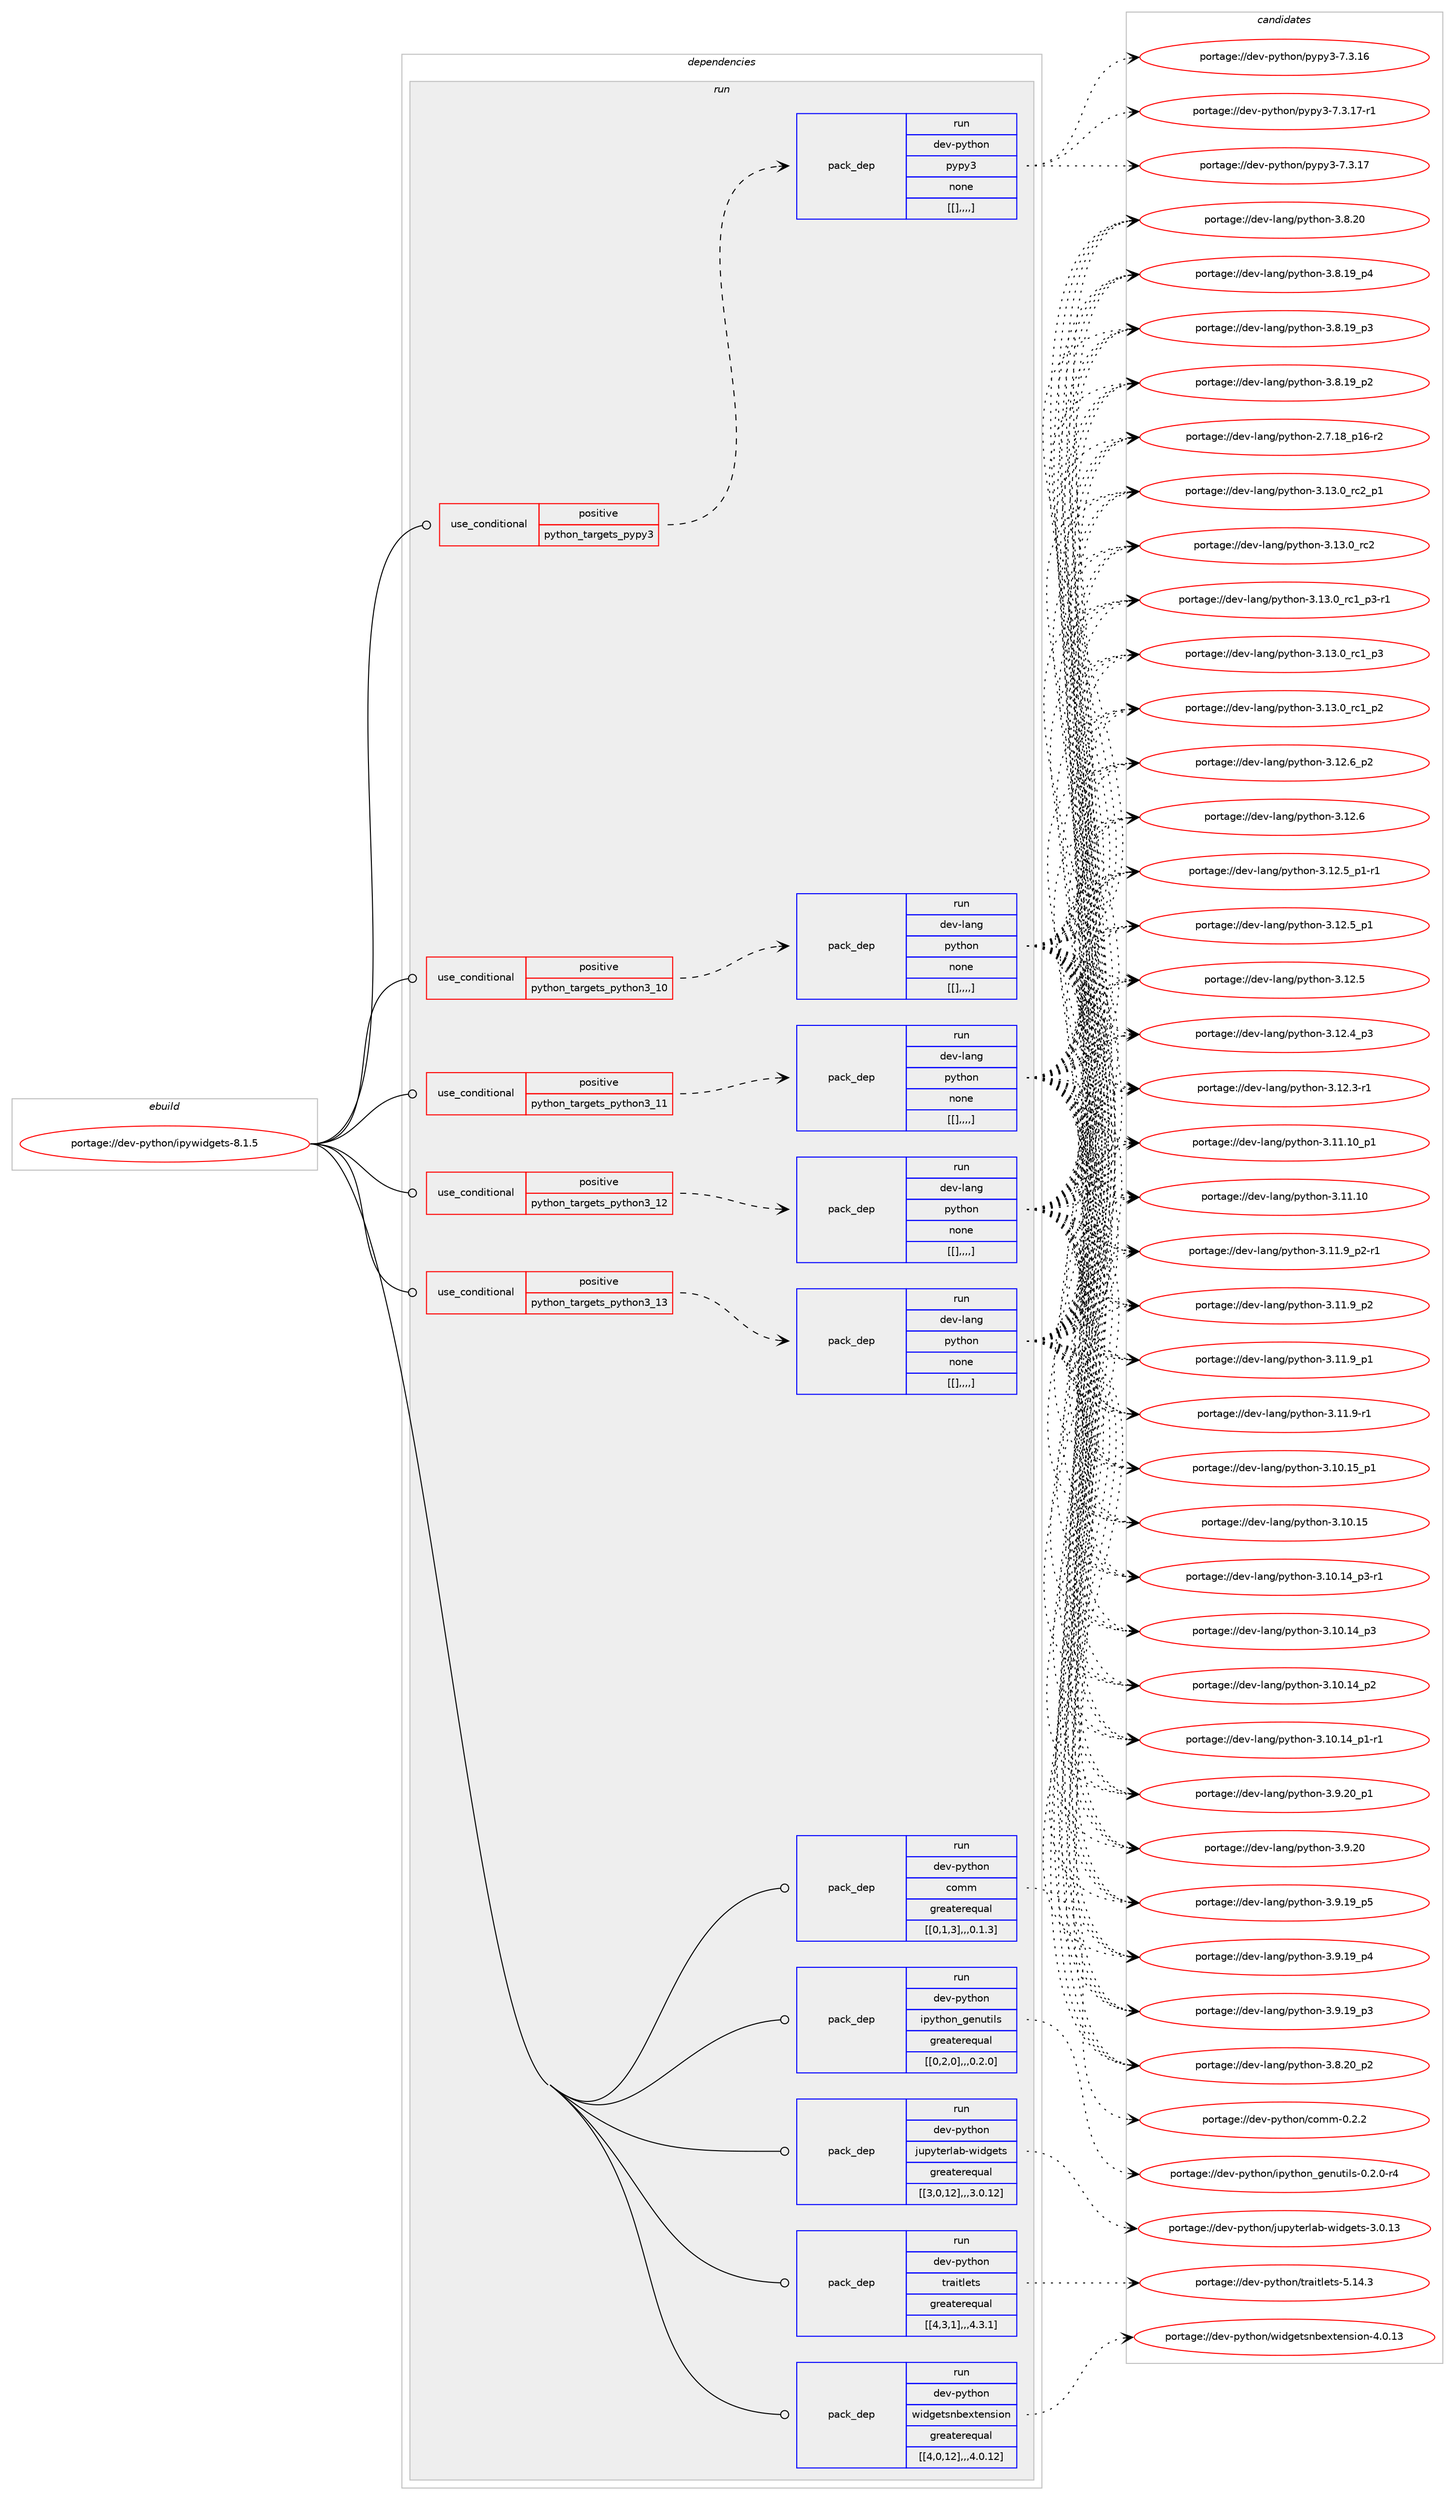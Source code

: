digraph prolog {

# *************
# Graph options
# *************

newrank=true;
concentrate=true;
compound=true;
graph [rankdir=LR,fontname=Helvetica,fontsize=10,ranksep=1.5];#, ranksep=2.5, nodesep=0.2];
edge  [arrowhead=vee];
node  [fontname=Helvetica,fontsize=10];

# **********
# The ebuild
# **********

subgraph cluster_leftcol {
color=gray;
label=<<i>ebuild</i>>;
id [label="portage://dev-python/ipywidgets-8.1.5", color=red, width=4, href="../dev-python/ipywidgets-8.1.5.svg"];
}

# ****************
# The dependencies
# ****************

subgraph cluster_midcol {
color=gray;
label=<<i>dependencies</i>>;
subgraph cluster_compile {
fillcolor="#eeeeee";
style=filled;
label=<<i>compile</i>>;
}
subgraph cluster_compileandrun {
fillcolor="#eeeeee";
style=filled;
label=<<i>compile and run</i>>;
}
subgraph cluster_run {
fillcolor="#eeeeee";
style=filled;
label=<<i>run</i>>;
subgraph cond34853 {
dependency150317 [label=<<TABLE BORDER="0" CELLBORDER="1" CELLSPACING="0" CELLPADDING="4"><TR><TD ROWSPAN="3" CELLPADDING="10">use_conditional</TD></TR><TR><TD>positive</TD></TR><TR><TD>python_targets_pypy3</TD></TR></TABLE>>, shape=none, color=red];
subgraph pack114250 {
dependency150318 [label=<<TABLE BORDER="0" CELLBORDER="1" CELLSPACING="0" CELLPADDING="4" WIDTH="220"><TR><TD ROWSPAN="6" CELLPADDING="30">pack_dep</TD></TR><TR><TD WIDTH="110">run</TD></TR><TR><TD>dev-python</TD></TR><TR><TD>pypy3</TD></TR><TR><TD>none</TD></TR><TR><TD>[[],,,,]</TD></TR></TABLE>>, shape=none, color=blue];
}
dependency150317:e -> dependency150318:w [weight=20,style="dashed",arrowhead="vee"];
}
id:e -> dependency150317:w [weight=20,style="solid",arrowhead="odot"];
subgraph cond34854 {
dependency150319 [label=<<TABLE BORDER="0" CELLBORDER="1" CELLSPACING="0" CELLPADDING="4"><TR><TD ROWSPAN="3" CELLPADDING="10">use_conditional</TD></TR><TR><TD>positive</TD></TR><TR><TD>python_targets_python3_10</TD></TR></TABLE>>, shape=none, color=red];
subgraph pack114251 {
dependency150320 [label=<<TABLE BORDER="0" CELLBORDER="1" CELLSPACING="0" CELLPADDING="4" WIDTH="220"><TR><TD ROWSPAN="6" CELLPADDING="30">pack_dep</TD></TR><TR><TD WIDTH="110">run</TD></TR><TR><TD>dev-lang</TD></TR><TR><TD>python</TD></TR><TR><TD>none</TD></TR><TR><TD>[[],,,,]</TD></TR></TABLE>>, shape=none, color=blue];
}
dependency150319:e -> dependency150320:w [weight=20,style="dashed",arrowhead="vee"];
}
id:e -> dependency150319:w [weight=20,style="solid",arrowhead="odot"];
subgraph cond34855 {
dependency150321 [label=<<TABLE BORDER="0" CELLBORDER="1" CELLSPACING="0" CELLPADDING="4"><TR><TD ROWSPAN="3" CELLPADDING="10">use_conditional</TD></TR><TR><TD>positive</TD></TR><TR><TD>python_targets_python3_11</TD></TR></TABLE>>, shape=none, color=red];
subgraph pack114252 {
dependency150322 [label=<<TABLE BORDER="0" CELLBORDER="1" CELLSPACING="0" CELLPADDING="4" WIDTH="220"><TR><TD ROWSPAN="6" CELLPADDING="30">pack_dep</TD></TR><TR><TD WIDTH="110">run</TD></TR><TR><TD>dev-lang</TD></TR><TR><TD>python</TD></TR><TR><TD>none</TD></TR><TR><TD>[[],,,,]</TD></TR></TABLE>>, shape=none, color=blue];
}
dependency150321:e -> dependency150322:w [weight=20,style="dashed",arrowhead="vee"];
}
id:e -> dependency150321:w [weight=20,style="solid",arrowhead="odot"];
subgraph cond34856 {
dependency150323 [label=<<TABLE BORDER="0" CELLBORDER="1" CELLSPACING="0" CELLPADDING="4"><TR><TD ROWSPAN="3" CELLPADDING="10">use_conditional</TD></TR><TR><TD>positive</TD></TR><TR><TD>python_targets_python3_12</TD></TR></TABLE>>, shape=none, color=red];
subgraph pack114253 {
dependency150324 [label=<<TABLE BORDER="0" CELLBORDER="1" CELLSPACING="0" CELLPADDING="4" WIDTH="220"><TR><TD ROWSPAN="6" CELLPADDING="30">pack_dep</TD></TR><TR><TD WIDTH="110">run</TD></TR><TR><TD>dev-lang</TD></TR><TR><TD>python</TD></TR><TR><TD>none</TD></TR><TR><TD>[[],,,,]</TD></TR></TABLE>>, shape=none, color=blue];
}
dependency150323:e -> dependency150324:w [weight=20,style="dashed",arrowhead="vee"];
}
id:e -> dependency150323:w [weight=20,style="solid",arrowhead="odot"];
subgraph cond34857 {
dependency150325 [label=<<TABLE BORDER="0" CELLBORDER="1" CELLSPACING="0" CELLPADDING="4"><TR><TD ROWSPAN="3" CELLPADDING="10">use_conditional</TD></TR><TR><TD>positive</TD></TR><TR><TD>python_targets_python3_13</TD></TR></TABLE>>, shape=none, color=red];
subgraph pack114254 {
dependency150326 [label=<<TABLE BORDER="0" CELLBORDER="1" CELLSPACING="0" CELLPADDING="4" WIDTH="220"><TR><TD ROWSPAN="6" CELLPADDING="30">pack_dep</TD></TR><TR><TD WIDTH="110">run</TD></TR><TR><TD>dev-lang</TD></TR><TR><TD>python</TD></TR><TR><TD>none</TD></TR><TR><TD>[[],,,,]</TD></TR></TABLE>>, shape=none, color=blue];
}
dependency150325:e -> dependency150326:w [weight=20,style="dashed",arrowhead="vee"];
}
id:e -> dependency150325:w [weight=20,style="solid",arrowhead="odot"];
subgraph pack114255 {
dependency150327 [label=<<TABLE BORDER="0" CELLBORDER="1" CELLSPACING="0" CELLPADDING="4" WIDTH="220"><TR><TD ROWSPAN="6" CELLPADDING="30">pack_dep</TD></TR><TR><TD WIDTH="110">run</TD></TR><TR><TD>dev-python</TD></TR><TR><TD>comm</TD></TR><TR><TD>greaterequal</TD></TR><TR><TD>[[0,1,3],,,0.1.3]</TD></TR></TABLE>>, shape=none, color=blue];
}
id:e -> dependency150327:w [weight=20,style="solid",arrowhead="odot"];
subgraph pack114256 {
dependency150328 [label=<<TABLE BORDER="0" CELLBORDER="1" CELLSPACING="0" CELLPADDING="4" WIDTH="220"><TR><TD ROWSPAN="6" CELLPADDING="30">pack_dep</TD></TR><TR><TD WIDTH="110">run</TD></TR><TR><TD>dev-python</TD></TR><TR><TD>ipython_genutils</TD></TR><TR><TD>greaterequal</TD></TR><TR><TD>[[0,2,0],,,0.2.0]</TD></TR></TABLE>>, shape=none, color=blue];
}
id:e -> dependency150328:w [weight=20,style="solid",arrowhead="odot"];
subgraph pack114257 {
dependency150329 [label=<<TABLE BORDER="0" CELLBORDER="1" CELLSPACING="0" CELLPADDING="4" WIDTH="220"><TR><TD ROWSPAN="6" CELLPADDING="30">pack_dep</TD></TR><TR><TD WIDTH="110">run</TD></TR><TR><TD>dev-python</TD></TR><TR><TD>jupyterlab-widgets</TD></TR><TR><TD>greaterequal</TD></TR><TR><TD>[[3,0,12],,,3.0.12]</TD></TR></TABLE>>, shape=none, color=blue];
}
id:e -> dependency150329:w [weight=20,style="solid",arrowhead="odot"];
subgraph pack114258 {
dependency150330 [label=<<TABLE BORDER="0" CELLBORDER="1" CELLSPACING="0" CELLPADDING="4" WIDTH="220"><TR><TD ROWSPAN="6" CELLPADDING="30">pack_dep</TD></TR><TR><TD WIDTH="110">run</TD></TR><TR><TD>dev-python</TD></TR><TR><TD>traitlets</TD></TR><TR><TD>greaterequal</TD></TR><TR><TD>[[4,3,1],,,4.3.1]</TD></TR></TABLE>>, shape=none, color=blue];
}
id:e -> dependency150330:w [weight=20,style="solid",arrowhead="odot"];
subgraph pack114259 {
dependency150331 [label=<<TABLE BORDER="0" CELLBORDER="1" CELLSPACING="0" CELLPADDING="4" WIDTH="220"><TR><TD ROWSPAN="6" CELLPADDING="30">pack_dep</TD></TR><TR><TD WIDTH="110">run</TD></TR><TR><TD>dev-python</TD></TR><TR><TD>widgetsnbextension</TD></TR><TR><TD>greaterequal</TD></TR><TR><TD>[[4,0,12],,,4.0.12]</TD></TR></TABLE>>, shape=none, color=blue];
}
id:e -> dependency150331:w [weight=20,style="solid",arrowhead="odot"];
}
}

# **************
# The candidates
# **************

subgraph cluster_choices {
rank=same;
color=gray;
label=<<i>candidates</i>>;

subgraph choice114250 {
color=black;
nodesep=1;
choice100101118451121211161041111104711212111212151455546514649554511449 [label="portage://dev-python/pypy3-7.3.17-r1", color=red, width=4,href="../dev-python/pypy3-7.3.17-r1.svg"];
choice10010111845112121116104111110471121211121215145554651464955 [label="portage://dev-python/pypy3-7.3.17", color=red, width=4,href="../dev-python/pypy3-7.3.17.svg"];
choice10010111845112121116104111110471121211121215145554651464954 [label="portage://dev-python/pypy3-7.3.16", color=red, width=4,href="../dev-python/pypy3-7.3.16.svg"];
dependency150318:e -> choice100101118451121211161041111104711212111212151455546514649554511449:w [style=dotted,weight="100"];
dependency150318:e -> choice10010111845112121116104111110471121211121215145554651464955:w [style=dotted,weight="100"];
dependency150318:e -> choice10010111845112121116104111110471121211121215145554651464954:w [style=dotted,weight="100"];
}
subgraph choice114251 {
color=black;
nodesep=1;
choice100101118451089711010347112121116104111110455146495146489511499509511249 [label="portage://dev-lang/python-3.13.0_rc2_p1", color=red, width=4,href="../dev-lang/python-3.13.0_rc2_p1.svg"];
choice10010111845108971101034711212111610411111045514649514648951149950 [label="portage://dev-lang/python-3.13.0_rc2", color=red, width=4,href="../dev-lang/python-3.13.0_rc2.svg"];
choice1001011184510897110103471121211161041111104551464951464895114994995112514511449 [label="portage://dev-lang/python-3.13.0_rc1_p3-r1", color=red, width=4,href="../dev-lang/python-3.13.0_rc1_p3-r1.svg"];
choice100101118451089711010347112121116104111110455146495146489511499499511251 [label="portage://dev-lang/python-3.13.0_rc1_p3", color=red, width=4,href="../dev-lang/python-3.13.0_rc1_p3.svg"];
choice100101118451089711010347112121116104111110455146495146489511499499511250 [label="portage://dev-lang/python-3.13.0_rc1_p2", color=red, width=4,href="../dev-lang/python-3.13.0_rc1_p2.svg"];
choice100101118451089711010347112121116104111110455146495046549511250 [label="portage://dev-lang/python-3.12.6_p2", color=red, width=4,href="../dev-lang/python-3.12.6_p2.svg"];
choice10010111845108971101034711212111610411111045514649504654 [label="portage://dev-lang/python-3.12.6", color=red, width=4,href="../dev-lang/python-3.12.6.svg"];
choice1001011184510897110103471121211161041111104551464950465395112494511449 [label="portage://dev-lang/python-3.12.5_p1-r1", color=red, width=4,href="../dev-lang/python-3.12.5_p1-r1.svg"];
choice100101118451089711010347112121116104111110455146495046539511249 [label="portage://dev-lang/python-3.12.5_p1", color=red, width=4,href="../dev-lang/python-3.12.5_p1.svg"];
choice10010111845108971101034711212111610411111045514649504653 [label="portage://dev-lang/python-3.12.5", color=red, width=4,href="../dev-lang/python-3.12.5.svg"];
choice100101118451089711010347112121116104111110455146495046529511251 [label="portage://dev-lang/python-3.12.4_p3", color=red, width=4,href="../dev-lang/python-3.12.4_p3.svg"];
choice100101118451089711010347112121116104111110455146495046514511449 [label="portage://dev-lang/python-3.12.3-r1", color=red, width=4,href="../dev-lang/python-3.12.3-r1.svg"];
choice10010111845108971101034711212111610411111045514649494649489511249 [label="portage://dev-lang/python-3.11.10_p1", color=red, width=4,href="../dev-lang/python-3.11.10_p1.svg"];
choice1001011184510897110103471121211161041111104551464949464948 [label="portage://dev-lang/python-3.11.10", color=red, width=4,href="../dev-lang/python-3.11.10.svg"];
choice1001011184510897110103471121211161041111104551464949465795112504511449 [label="portage://dev-lang/python-3.11.9_p2-r1", color=red, width=4,href="../dev-lang/python-3.11.9_p2-r1.svg"];
choice100101118451089711010347112121116104111110455146494946579511250 [label="portage://dev-lang/python-3.11.9_p2", color=red, width=4,href="../dev-lang/python-3.11.9_p2.svg"];
choice100101118451089711010347112121116104111110455146494946579511249 [label="portage://dev-lang/python-3.11.9_p1", color=red, width=4,href="../dev-lang/python-3.11.9_p1.svg"];
choice100101118451089711010347112121116104111110455146494946574511449 [label="portage://dev-lang/python-3.11.9-r1", color=red, width=4,href="../dev-lang/python-3.11.9-r1.svg"];
choice10010111845108971101034711212111610411111045514649484649539511249 [label="portage://dev-lang/python-3.10.15_p1", color=red, width=4,href="../dev-lang/python-3.10.15_p1.svg"];
choice1001011184510897110103471121211161041111104551464948464953 [label="portage://dev-lang/python-3.10.15", color=red, width=4,href="../dev-lang/python-3.10.15.svg"];
choice100101118451089711010347112121116104111110455146494846495295112514511449 [label="portage://dev-lang/python-3.10.14_p3-r1", color=red, width=4,href="../dev-lang/python-3.10.14_p3-r1.svg"];
choice10010111845108971101034711212111610411111045514649484649529511251 [label="portage://dev-lang/python-3.10.14_p3", color=red, width=4,href="../dev-lang/python-3.10.14_p3.svg"];
choice10010111845108971101034711212111610411111045514649484649529511250 [label="portage://dev-lang/python-3.10.14_p2", color=red, width=4,href="../dev-lang/python-3.10.14_p2.svg"];
choice100101118451089711010347112121116104111110455146494846495295112494511449 [label="portage://dev-lang/python-3.10.14_p1-r1", color=red, width=4,href="../dev-lang/python-3.10.14_p1-r1.svg"];
choice100101118451089711010347112121116104111110455146574650489511249 [label="portage://dev-lang/python-3.9.20_p1", color=red, width=4,href="../dev-lang/python-3.9.20_p1.svg"];
choice10010111845108971101034711212111610411111045514657465048 [label="portage://dev-lang/python-3.9.20", color=red, width=4,href="../dev-lang/python-3.9.20.svg"];
choice100101118451089711010347112121116104111110455146574649579511253 [label="portage://dev-lang/python-3.9.19_p5", color=red, width=4,href="../dev-lang/python-3.9.19_p5.svg"];
choice100101118451089711010347112121116104111110455146574649579511252 [label="portage://dev-lang/python-3.9.19_p4", color=red, width=4,href="../dev-lang/python-3.9.19_p4.svg"];
choice100101118451089711010347112121116104111110455146574649579511251 [label="portage://dev-lang/python-3.9.19_p3", color=red, width=4,href="../dev-lang/python-3.9.19_p3.svg"];
choice100101118451089711010347112121116104111110455146564650489511250 [label="portage://dev-lang/python-3.8.20_p2", color=red, width=4,href="../dev-lang/python-3.8.20_p2.svg"];
choice10010111845108971101034711212111610411111045514656465048 [label="portage://dev-lang/python-3.8.20", color=red, width=4,href="../dev-lang/python-3.8.20.svg"];
choice100101118451089711010347112121116104111110455146564649579511252 [label="portage://dev-lang/python-3.8.19_p4", color=red, width=4,href="../dev-lang/python-3.8.19_p4.svg"];
choice100101118451089711010347112121116104111110455146564649579511251 [label="portage://dev-lang/python-3.8.19_p3", color=red, width=4,href="../dev-lang/python-3.8.19_p3.svg"];
choice100101118451089711010347112121116104111110455146564649579511250 [label="portage://dev-lang/python-3.8.19_p2", color=red, width=4,href="../dev-lang/python-3.8.19_p2.svg"];
choice100101118451089711010347112121116104111110455046554649569511249544511450 [label="portage://dev-lang/python-2.7.18_p16-r2", color=red, width=4,href="../dev-lang/python-2.7.18_p16-r2.svg"];
dependency150320:e -> choice100101118451089711010347112121116104111110455146495146489511499509511249:w [style=dotted,weight="100"];
dependency150320:e -> choice10010111845108971101034711212111610411111045514649514648951149950:w [style=dotted,weight="100"];
dependency150320:e -> choice1001011184510897110103471121211161041111104551464951464895114994995112514511449:w [style=dotted,weight="100"];
dependency150320:e -> choice100101118451089711010347112121116104111110455146495146489511499499511251:w [style=dotted,weight="100"];
dependency150320:e -> choice100101118451089711010347112121116104111110455146495146489511499499511250:w [style=dotted,weight="100"];
dependency150320:e -> choice100101118451089711010347112121116104111110455146495046549511250:w [style=dotted,weight="100"];
dependency150320:e -> choice10010111845108971101034711212111610411111045514649504654:w [style=dotted,weight="100"];
dependency150320:e -> choice1001011184510897110103471121211161041111104551464950465395112494511449:w [style=dotted,weight="100"];
dependency150320:e -> choice100101118451089711010347112121116104111110455146495046539511249:w [style=dotted,weight="100"];
dependency150320:e -> choice10010111845108971101034711212111610411111045514649504653:w [style=dotted,weight="100"];
dependency150320:e -> choice100101118451089711010347112121116104111110455146495046529511251:w [style=dotted,weight="100"];
dependency150320:e -> choice100101118451089711010347112121116104111110455146495046514511449:w [style=dotted,weight="100"];
dependency150320:e -> choice10010111845108971101034711212111610411111045514649494649489511249:w [style=dotted,weight="100"];
dependency150320:e -> choice1001011184510897110103471121211161041111104551464949464948:w [style=dotted,weight="100"];
dependency150320:e -> choice1001011184510897110103471121211161041111104551464949465795112504511449:w [style=dotted,weight="100"];
dependency150320:e -> choice100101118451089711010347112121116104111110455146494946579511250:w [style=dotted,weight="100"];
dependency150320:e -> choice100101118451089711010347112121116104111110455146494946579511249:w [style=dotted,weight="100"];
dependency150320:e -> choice100101118451089711010347112121116104111110455146494946574511449:w [style=dotted,weight="100"];
dependency150320:e -> choice10010111845108971101034711212111610411111045514649484649539511249:w [style=dotted,weight="100"];
dependency150320:e -> choice1001011184510897110103471121211161041111104551464948464953:w [style=dotted,weight="100"];
dependency150320:e -> choice100101118451089711010347112121116104111110455146494846495295112514511449:w [style=dotted,weight="100"];
dependency150320:e -> choice10010111845108971101034711212111610411111045514649484649529511251:w [style=dotted,weight="100"];
dependency150320:e -> choice10010111845108971101034711212111610411111045514649484649529511250:w [style=dotted,weight="100"];
dependency150320:e -> choice100101118451089711010347112121116104111110455146494846495295112494511449:w [style=dotted,weight="100"];
dependency150320:e -> choice100101118451089711010347112121116104111110455146574650489511249:w [style=dotted,weight="100"];
dependency150320:e -> choice10010111845108971101034711212111610411111045514657465048:w [style=dotted,weight="100"];
dependency150320:e -> choice100101118451089711010347112121116104111110455146574649579511253:w [style=dotted,weight="100"];
dependency150320:e -> choice100101118451089711010347112121116104111110455146574649579511252:w [style=dotted,weight="100"];
dependency150320:e -> choice100101118451089711010347112121116104111110455146574649579511251:w [style=dotted,weight="100"];
dependency150320:e -> choice100101118451089711010347112121116104111110455146564650489511250:w [style=dotted,weight="100"];
dependency150320:e -> choice10010111845108971101034711212111610411111045514656465048:w [style=dotted,weight="100"];
dependency150320:e -> choice100101118451089711010347112121116104111110455146564649579511252:w [style=dotted,weight="100"];
dependency150320:e -> choice100101118451089711010347112121116104111110455146564649579511251:w [style=dotted,weight="100"];
dependency150320:e -> choice100101118451089711010347112121116104111110455146564649579511250:w [style=dotted,weight="100"];
dependency150320:e -> choice100101118451089711010347112121116104111110455046554649569511249544511450:w [style=dotted,weight="100"];
}
subgraph choice114252 {
color=black;
nodesep=1;
choice100101118451089711010347112121116104111110455146495146489511499509511249 [label="portage://dev-lang/python-3.13.0_rc2_p1", color=red, width=4,href="../dev-lang/python-3.13.0_rc2_p1.svg"];
choice10010111845108971101034711212111610411111045514649514648951149950 [label="portage://dev-lang/python-3.13.0_rc2", color=red, width=4,href="../dev-lang/python-3.13.0_rc2.svg"];
choice1001011184510897110103471121211161041111104551464951464895114994995112514511449 [label="portage://dev-lang/python-3.13.0_rc1_p3-r1", color=red, width=4,href="../dev-lang/python-3.13.0_rc1_p3-r1.svg"];
choice100101118451089711010347112121116104111110455146495146489511499499511251 [label="portage://dev-lang/python-3.13.0_rc1_p3", color=red, width=4,href="../dev-lang/python-3.13.0_rc1_p3.svg"];
choice100101118451089711010347112121116104111110455146495146489511499499511250 [label="portage://dev-lang/python-3.13.0_rc1_p2", color=red, width=4,href="../dev-lang/python-3.13.0_rc1_p2.svg"];
choice100101118451089711010347112121116104111110455146495046549511250 [label="portage://dev-lang/python-3.12.6_p2", color=red, width=4,href="../dev-lang/python-3.12.6_p2.svg"];
choice10010111845108971101034711212111610411111045514649504654 [label="portage://dev-lang/python-3.12.6", color=red, width=4,href="../dev-lang/python-3.12.6.svg"];
choice1001011184510897110103471121211161041111104551464950465395112494511449 [label="portage://dev-lang/python-3.12.5_p1-r1", color=red, width=4,href="../dev-lang/python-3.12.5_p1-r1.svg"];
choice100101118451089711010347112121116104111110455146495046539511249 [label="portage://dev-lang/python-3.12.5_p1", color=red, width=4,href="../dev-lang/python-3.12.5_p1.svg"];
choice10010111845108971101034711212111610411111045514649504653 [label="portage://dev-lang/python-3.12.5", color=red, width=4,href="../dev-lang/python-3.12.5.svg"];
choice100101118451089711010347112121116104111110455146495046529511251 [label="portage://dev-lang/python-3.12.4_p3", color=red, width=4,href="../dev-lang/python-3.12.4_p3.svg"];
choice100101118451089711010347112121116104111110455146495046514511449 [label="portage://dev-lang/python-3.12.3-r1", color=red, width=4,href="../dev-lang/python-3.12.3-r1.svg"];
choice10010111845108971101034711212111610411111045514649494649489511249 [label="portage://dev-lang/python-3.11.10_p1", color=red, width=4,href="../dev-lang/python-3.11.10_p1.svg"];
choice1001011184510897110103471121211161041111104551464949464948 [label="portage://dev-lang/python-3.11.10", color=red, width=4,href="../dev-lang/python-3.11.10.svg"];
choice1001011184510897110103471121211161041111104551464949465795112504511449 [label="portage://dev-lang/python-3.11.9_p2-r1", color=red, width=4,href="../dev-lang/python-3.11.9_p2-r1.svg"];
choice100101118451089711010347112121116104111110455146494946579511250 [label="portage://dev-lang/python-3.11.9_p2", color=red, width=4,href="../dev-lang/python-3.11.9_p2.svg"];
choice100101118451089711010347112121116104111110455146494946579511249 [label="portage://dev-lang/python-3.11.9_p1", color=red, width=4,href="../dev-lang/python-3.11.9_p1.svg"];
choice100101118451089711010347112121116104111110455146494946574511449 [label="portage://dev-lang/python-3.11.9-r1", color=red, width=4,href="../dev-lang/python-3.11.9-r1.svg"];
choice10010111845108971101034711212111610411111045514649484649539511249 [label="portage://dev-lang/python-3.10.15_p1", color=red, width=4,href="../dev-lang/python-3.10.15_p1.svg"];
choice1001011184510897110103471121211161041111104551464948464953 [label="portage://dev-lang/python-3.10.15", color=red, width=4,href="../dev-lang/python-3.10.15.svg"];
choice100101118451089711010347112121116104111110455146494846495295112514511449 [label="portage://dev-lang/python-3.10.14_p3-r1", color=red, width=4,href="../dev-lang/python-3.10.14_p3-r1.svg"];
choice10010111845108971101034711212111610411111045514649484649529511251 [label="portage://dev-lang/python-3.10.14_p3", color=red, width=4,href="../dev-lang/python-3.10.14_p3.svg"];
choice10010111845108971101034711212111610411111045514649484649529511250 [label="portage://dev-lang/python-3.10.14_p2", color=red, width=4,href="../dev-lang/python-3.10.14_p2.svg"];
choice100101118451089711010347112121116104111110455146494846495295112494511449 [label="portage://dev-lang/python-3.10.14_p1-r1", color=red, width=4,href="../dev-lang/python-3.10.14_p1-r1.svg"];
choice100101118451089711010347112121116104111110455146574650489511249 [label="portage://dev-lang/python-3.9.20_p1", color=red, width=4,href="../dev-lang/python-3.9.20_p1.svg"];
choice10010111845108971101034711212111610411111045514657465048 [label="portage://dev-lang/python-3.9.20", color=red, width=4,href="../dev-lang/python-3.9.20.svg"];
choice100101118451089711010347112121116104111110455146574649579511253 [label="portage://dev-lang/python-3.9.19_p5", color=red, width=4,href="../dev-lang/python-3.9.19_p5.svg"];
choice100101118451089711010347112121116104111110455146574649579511252 [label="portage://dev-lang/python-3.9.19_p4", color=red, width=4,href="../dev-lang/python-3.9.19_p4.svg"];
choice100101118451089711010347112121116104111110455146574649579511251 [label="portage://dev-lang/python-3.9.19_p3", color=red, width=4,href="../dev-lang/python-3.9.19_p3.svg"];
choice100101118451089711010347112121116104111110455146564650489511250 [label="portage://dev-lang/python-3.8.20_p2", color=red, width=4,href="../dev-lang/python-3.8.20_p2.svg"];
choice10010111845108971101034711212111610411111045514656465048 [label="portage://dev-lang/python-3.8.20", color=red, width=4,href="../dev-lang/python-3.8.20.svg"];
choice100101118451089711010347112121116104111110455146564649579511252 [label="portage://dev-lang/python-3.8.19_p4", color=red, width=4,href="../dev-lang/python-3.8.19_p4.svg"];
choice100101118451089711010347112121116104111110455146564649579511251 [label="portage://dev-lang/python-3.8.19_p3", color=red, width=4,href="../dev-lang/python-3.8.19_p3.svg"];
choice100101118451089711010347112121116104111110455146564649579511250 [label="portage://dev-lang/python-3.8.19_p2", color=red, width=4,href="../dev-lang/python-3.8.19_p2.svg"];
choice100101118451089711010347112121116104111110455046554649569511249544511450 [label="portage://dev-lang/python-2.7.18_p16-r2", color=red, width=4,href="../dev-lang/python-2.7.18_p16-r2.svg"];
dependency150322:e -> choice100101118451089711010347112121116104111110455146495146489511499509511249:w [style=dotted,weight="100"];
dependency150322:e -> choice10010111845108971101034711212111610411111045514649514648951149950:w [style=dotted,weight="100"];
dependency150322:e -> choice1001011184510897110103471121211161041111104551464951464895114994995112514511449:w [style=dotted,weight="100"];
dependency150322:e -> choice100101118451089711010347112121116104111110455146495146489511499499511251:w [style=dotted,weight="100"];
dependency150322:e -> choice100101118451089711010347112121116104111110455146495146489511499499511250:w [style=dotted,weight="100"];
dependency150322:e -> choice100101118451089711010347112121116104111110455146495046549511250:w [style=dotted,weight="100"];
dependency150322:e -> choice10010111845108971101034711212111610411111045514649504654:w [style=dotted,weight="100"];
dependency150322:e -> choice1001011184510897110103471121211161041111104551464950465395112494511449:w [style=dotted,weight="100"];
dependency150322:e -> choice100101118451089711010347112121116104111110455146495046539511249:w [style=dotted,weight="100"];
dependency150322:e -> choice10010111845108971101034711212111610411111045514649504653:w [style=dotted,weight="100"];
dependency150322:e -> choice100101118451089711010347112121116104111110455146495046529511251:w [style=dotted,weight="100"];
dependency150322:e -> choice100101118451089711010347112121116104111110455146495046514511449:w [style=dotted,weight="100"];
dependency150322:e -> choice10010111845108971101034711212111610411111045514649494649489511249:w [style=dotted,weight="100"];
dependency150322:e -> choice1001011184510897110103471121211161041111104551464949464948:w [style=dotted,weight="100"];
dependency150322:e -> choice1001011184510897110103471121211161041111104551464949465795112504511449:w [style=dotted,weight="100"];
dependency150322:e -> choice100101118451089711010347112121116104111110455146494946579511250:w [style=dotted,weight="100"];
dependency150322:e -> choice100101118451089711010347112121116104111110455146494946579511249:w [style=dotted,weight="100"];
dependency150322:e -> choice100101118451089711010347112121116104111110455146494946574511449:w [style=dotted,weight="100"];
dependency150322:e -> choice10010111845108971101034711212111610411111045514649484649539511249:w [style=dotted,weight="100"];
dependency150322:e -> choice1001011184510897110103471121211161041111104551464948464953:w [style=dotted,weight="100"];
dependency150322:e -> choice100101118451089711010347112121116104111110455146494846495295112514511449:w [style=dotted,weight="100"];
dependency150322:e -> choice10010111845108971101034711212111610411111045514649484649529511251:w [style=dotted,weight="100"];
dependency150322:e -> choice10010111845108971101034711212111610411111045514649484649529511250:w [style=dotted,weight="100"];
dependency150322:e -> choice100101118451089711010347112121116104111110455146494846495295112494511449:w [style=dotted,weight="100"];
dependency150322:e -> choice100101118451089711010347112121116104111110455146574650489511249:w [style=dotted,weight="100"];
dependency150322:e -> choice10010111845108971101034711212111610411111045514657465048:w [style=dotted,weight="100"];
dependency150322:e -> choice100101118451089711010347112121116104111110455146574649579511253:w [style=dotted,weight="100"];
dependency150322:e -> choice100101118451089711010347112121116104111110455146574649579511252:w [style=dotted,weight="100"];
dependency150322:e -> choice100101118451089711010347112121116104111110455146574649579511251:w [style=dotted,weight="100"];
dependency150322:e -> choice100101118451089711010347112121116104111110455146564650489511250:w [style=dotted,weight="100"];
dependency150322:e -> choice10010111845108971101034711212111610411111045514656465048:w [style=dotted,weight="100"];
dependency150322:e -> choice100101118451089711010347112121116104111110455146564649579511252:w [style=dotted,weight="100"];
dependency150322:e -> choice100101118451089711010347112121116104111110455146564649579511251:w [style=dotted,weight="100"];
dependency150322:e -> choice100101118451089711010347112121116104111110455146564649579511250:w [style=dotted,weight="100"];
dependency150322:e -> choice100101118451089711010347112121116104111110455046554649569511249544511450:w [style=dotted,weight="100"];
}
subgraph choice114253 {
color=black;
nodesep=1;
choice100101118451089711010347112121116104111110455146495146489511499509511249 [label="portage://dev-lang/python-3.13.0_rc2_p1", color=red, width=4,href="../dev-lang/python-3.13.0_rc2_p1.svg"];
choice10010111845108971101034711212111610411111045514649514648951149950 [label="portage://dev-lang/python-3.13.0_rc2", color=red, width=4,href="../dev-lang/python-3.13.0_rc2.svg"];
choice1001011184510897110103471121211161041111104551464951464895114994995112514511449 [label="portage://dev-lang/python-3.13.0_rc1_p3-r1", color=red, width=4,href="../dev-lang/python-3.13.0_rc1_p3-r1.svg"];
choice100101118451089711010347112121116104111110455146495146489511499499511251 [label="portage://dev-lang/python-3.13.0_rc1_p3", color=red, width=4,href="../dev-lang/python-3.13.0_rc1_p3.svg"];
choice100101118451089711010347112121116104111110455146495146489511499499511250 [label="portage://dev-lang/python-3.13.0_rc1_p2", color=red, width=4,href="../dev-lang/python-3.13.0_rc1_p2.svg"];
choice100101118451089711010347112121116104111110455146495046549511250 [label="portage://dev-lang/python-3.12.6_p2", color=red, width=4,href="../dev-lang/python-3.12.6_p2.svg"];
choice10010111845108971101034711212111610411111045514649504654 [label="portage://dev-lang/python-3.12.6", color=red, width=4,href="../dev-lang/python-3.12.6.svg"];
choice1001011184510897110103471121211161041111104551464950465395112494511449 [label="portage://dev-lang/python-3.12.5_p1-r1", color=red, width=4,href="../dev-lang/python-3.12.5_p1-r1.svg"];
choice100101118451089711010347112121116104111110455146495046539511249 [label="portage://dev-lang/python-3.12.5_p1", color=red, width=4,href="../dev-lang/python-3.12.5_p1.svg"];
choice10010111845108971101034711212111610411111045514649504653 [label="portage://dev-lang/python-3.12.5", color=red, width=4,href="../dev-lang/python-3.12.5.svg"];
choice100101118451089711010347112121116104111110455146495046529511251 [label="portage://dev-lang/python-3.12.4_p3", color=red, width=4,href="../dev-lang/python-3.12.4_p3.svg"];
choice100101118451089711010347112121116104111110455146495046514511449 [label="portage://dev-lang/python-3.12.3-r1", color=red, width=4,href="../dev-lang/python-3.12.3-r1.svg"];
choice10010111845108971101034711212111610411111045514649494649489511249 [label="portage://dev-lang/python-3.11.10_p1", color=red, width=4,href="../dev-lang/python-3.11.10_p1.svg"];
choice1001011184510897110103471121211161041111104551464949464948 [label="portage://dev-lang/python-3.11.10", color=red, width=4,href="../dev-lang/python-3.11.10.svg"];
choice1001011184510897110103471121211161041111104551464949465795112504511449 [label="portage://dev-lang/python-3.11.9_p2-r1", color=red, width=4,href="../dev-lang/python-3.11.9_p2-r1.svg"];
choice100101118451089711010347112121116104111110455146494946579511250 [label="portage://dev-lang/python-3.11.9_p2", color=red, width=4,href="../dev-lang/python-3.11.9_p2.svg"];
choice100101118451089711010347112121116104111110455146494946579511249 [label="portage://dev-lang/python-3.11.9_p1", color=red, width=4,href="../dev-lang/python-3.11.9_p1.svg"];
choice100101118451089711010347112121116104111110455146494946574511449 [label="portage://dev-lang/python-3.11.9-r1", color=red, width=4,href="../dev-lang/python-3.11.9-r1.svg"];
choice10010111845108971101034711212111610411111045514649484649539511249 [label="portage://dev-lang/python-3.10.15_p1", color=red, width=4,href="../dev-lang/python-3.10.15_p1.svg"];
choice1001011184510897110103471121211161041111104551464948464953 [label="portage://dev-lang/python-3.10.15", color=red, width=4,href="../dev-lang/python-3.10.15.svg"];
choice100101118451089711010347112121116104111110455146494846495295112514511449 [label="portage://dev-lang/python-3.10.14_p3-r1", color=red, width=4,href="../dev-lang/python-3.10.14_p3-r1.svg"];
choice10010111845108971101034711212111610411111045514649484649529511251 [label="portage://dev-lang/python-3.10.14_p3", color=red, width=4,href="../dev-lang/python-3.10.14_p3.svg"];
choice10010111845108971101034711212111610411111045514649484649529511250 [label="portage://dev-lang/python-3.10.14_p2", color=red, width=4,href="../dev-lang/python-3.10.14_p2.svg"];
choice100101118451089711010347112121116104111110455146494846495295112494511449 [label="portage://dev-lang/python-3.10.14_p1-r1", color=red, width=4,href="../dev-lang/python-3.10.14_p1-r1.svg"];
choice100101118451089711010347112121116104111110455146574650489511249 [label="portage://dev-lang/python-3.9.20_p1", color=red, width=4,href="../dev-lang/python-3.9.20_p1.svg"];
choice10010111845108971101034711212111610411111045514657465048 [label="portage://dev-lang/python-3.9.20", color=red, width=4,href="../dev-lang/python-3.9.20.svg"];
choice100101118451089711010347112121116104111110455146574649579511253 [label="portage://dev-lang/python-3.9.19_p5", color=red, width=4,href="../dev-lang/python-3.9.19_p5.svg"];
choice100101118451089711010347112121116104111110455146574649579511252 [label="portage://dev-lang/python-3.9.19_p4", color=red, width=4,href="../dev-lang/python-3.9.19_p4.svg"];
choice100101118451089711010347112121116104111110455146574649579511251 [label="portage://dev-lang/python-3.9.19_p3", color=red, width=4,href="../dev-lang/python-3.9.19_p3.svg"];
choice100101118451089711010347112121116104111110455146564650489511250 [label="portage://dev-lang/python-3.8.20_p2", color=red, width=4,href="../dev-lang/python-3.8.20_p2.svg"];
choice10010111845108971101034711212111610411111045514656465048 [label="portage://dev-lang/python-3.8.20", color=red, width=4,href="../dev-lang/python-3.8.20.svg"];
choice100101118451089711010347112121116104111110455146564649579511252 [label="portage://dev-lang/python-3.8.19_p4", color=red, width=4,href="../dev-lang/python-3.8.19_p4.svg"];
choice100101118451089711010347112121116104111110455146564649579511251 [label="portage://dev-lang/python-3.8.19_p3", color=red, width=4,href="../dev-lang/python-3.8.19_p3.svg"];
choice100101118451089711010347112121116104111110455146564649579511250 [label="portage://dev-lang/python-3.8.19_p2", color=red, width=4,href="../dev-lang/python-3.8.19_p2.svg"];
choice100101118451089711010347112121116104111110455046554649569511249544511450 [label="portage://dev-lang/python-2.7.18_p16-r2", color=red, width=4,href="../dev-lang/python-2.7.18_p16-r2.svg"];
dependency150324:e -> choice100101118451089711010347112121116104111110455146495146489511499509511249:w [style=dotted,weight="100"];
dependency150324:e -> choice10010111845108971101034711212111610411111045514649514648951149950:w [style=dotted,weight="100"];
dependency150324:e -> choice1001011184510897110103471121211161041111104551464951464895114994995112514511449:w [style=dotted,weight="100"];
dependency150324:e -> choice100101118451089711010347112121116104111110455146495146489511499499511251:w [style=dotted,weight="100"];
dependency150324:e -> choice100101118451089711010347112121116104111110455146495146489511499499511250:w [style=dotted,weight="100"];
dependency150324:e -> choice100101118451089711010347112121116104111110455146495046549511250:w [style=dotted,weight="100"];
dependency150324:e -> choice10010111845108971101034711212111610411111045514649504654:w [style=dotted,weight="100"];
dependency150324:e -> choice1001011184510897110103471121211161041111104551464950465395112494511449:w [style=dotted,weight="100"];
dependency150324:e -> choice100101118451089711010347112121116104111110455146495046539511249:w [style=dotted,weight="100"];
dependency150324:e -> choice10010111845108971101034711212111610411111045514649504653:w [style=dotted,weight="100"];
dependency150324:e -> choice100101118451089711010347112121116104111110455146495046529511251:w [style=dotted,weight="100"];
dependency150324:e -> choice100101118451089711010347112121116104111110455146495046514511449:w [style=dotted,weight="100"];
dependency150324:e -> choice10010111845108971101034711212111610411111045514649494649489511249:w [style=dotted,weight="100"];
dependency150324:e -> choice1001011184510897110103471121211161041111104551464949464948:w [style=dotted,weight="100"];
dependency150324:e -> choice1001011184510897110103471121211161041111104551464949465795112504511449:w [style=dotted,weight="100"];
dependency150324:e -> choice100101118451089711010347112121116104111110455146494946579511250:w [style=dotted,weight="100"];
dependency150324:e -> choice100101118451089711010347112121116104111110455146494946579511249:w [style=dotted,weight="100"];
dependency150324:e -> choice100101118451089711010347112121116104111110455146494946574511449:w [style=dotted,weight="100"];
dependency150324:e -> choice10010111845108971101034711212111610411111045514649484649539511249:w [style=dotted,weight="100"];
dependency150324:e -> choice1001011184510897110103471121211161041111104551464948464953:w [style=dotted,weight="100"];
dependency150324:e -> choice100101118451089711010347112121116104111110455146494846495295112514511449:w [style=dotted,weight="100"];
dependency150324:e -> choice10010111845108971101034711212111610411111045514649484649529511251:w [style=dotted,weight="100"];
dependency150324:e -> choice10010111845108971101034711212111610411111045514649484649529511250:w [style=dotted,weight="100"];
dependency150324:e -> choice100101118451089711010347112121116104111110455146494846495295112494511449:w [style=dotted,weight="100"];
dependency150324:e -> choice100101118451089711010347112121116104111110455146574650489511249:w [style=dotted,weight="100"];
dependency150324:e -> choice10010111845108971101034711212111610411111045514657465048:w [style=dotted,weight="100"];
dependency150324:e -> choice100101118451089711010347112121116104111110455146574649579511253:w [style=dotted,weight="100"];
dependency150324:e -> choice100101118451089711010347112121116104111110455146574649579511252:w [style=dotted,weight="100"];
dependency150324:e -> choice100101118451089711010347112121116104111110455146574649579511251:w [style=dotted,weight="100"];
dependency150324:e -> choice100101118451089711010347112121116104111110455146564650489511250:w [style=dotted,weight="100"];
dependency150324:e -> choice10010111845108971101034711212111610411111045514656465048:w [style=dotted,weight="100"];
dependency150324:e -> choice100101118451089711010347112121116104111110455146564649579511252:w [style=dotted,weight="100"];
dependency150324:e -> choice100101118451089711010347112121116104111110455146564649579511251:w [style=dotted,weight="100"];
dependency150324:e -> choice100101118451089711010347112121116104111110455146564649579511250:w [style=dotted,weight="100"];
dependency150324:e -> choice100101118451089711010347112121116104111110455046554649569511249544511450:w [style=dotted,weight="100"];
}
subgraph choice114254 {
color=black;
nodesep=1;
choice100101118451089711010347112121116104111110455146495146489511499509511249 [label="portage://dev-lang/python-3.13.0_rc2_p1", color=red, width=4,href="../dev-lang/python-3.13.0_rc2_p1.svg"];
choice10010111845108971101034711212111610411111045514649514648951149950 [label="portage://dev-lang/python-3.13.0_rc2", color=red, width=4,href="../dev-lang/python-3.13.0_rc2.svg"];
choice1001011184510897110103471121211161041111104551464951464895114994995112514511449 [label="portage://dev-lang/python-3.13.0_rc1_p3-r1", color=red, width=4,href="../dev-lang/python-3.13.0_rc1_p3-r1.svg"];
choice100101118451089711010347112121116104111110455146495146489511499499511251 [label="portage://dev-lang/python-3.13.0_rc1_p3", color=red, width=4,href="../dev-lang/python-3.13.0_rc1_p3.svg"];
choice100101118451089711010347112121116104111110455146495146489511499499511250 [label="portage://dev-lang/python-3.13.0_rc1_p2", color=red, width=4,href="../dev-lang/python-3.13.0_rc1_p2.svg"];
choice100101118451089711010347112121116104111110455146495046549511250 [label="portage://dev-lang/python-3.12.6_p2", color=red, width=4,href="../dev-lang/python-3.12.6_p2.svg"];
choice10010111845108971101034711212111610411111045514649504654 [label="portage://dev-lang/python-3.12.6", color=red, width=4,href="../dev-lang/python-3.12.6.svg"];
choice1001011184510897110103471121211161041111104551464950465395112494511449 [label="portage://dev-lang/python-3.12.5_p1-r1", color=red, width=4,href="../dev-lang/python-3.12.5_p1-r1.svg"];
choice100101118451089711010347112121116104111110455146495046539511249 [label="portage://dev-lang/python-3.12.5_p1", color=red, width=4,href="../dev-lang/python-3.12.5_p1.svg"];
choice10010111845108971101034711212111610411111045514649504653 [label="portage://dev-lang/python-3.12.5", color=red, width=4,href="../dev-lang/python-3.12.5.svg"];
choice100101118451089711010347112121116104111110455146495046529511251 [label="portage://dev-lang/python-3.12.4_p3", color=red, width=4,href="../dev-lang/python-3.12.4_p3.svg"];
choice100101118451089711010347112121116104111110455146495046514511449 [label="portage://dev-lang/python-3.12.3-r1", color=red, width=4,href="../dev-lang/python-3.12.3-r1.svg"];
choice10010111845108971101034711212111610411111045514649494649489511249 [label="portage://dev-lang/python-3.11.10_p1", color=red, width=4,href="../dev-lang/python-3.11.10_p1.svg"];
choice1001011184510897110103471121211161041111104551464949464948 [label="portage://dev-lang/python-3.11.10", color=red, width=4,href="../dev-lang/python-3.11.10.svg"];
choice1001011184510897110103471121211161041111104551464949465795112504511449 [label="portage://dev-lang/python-3.11.9_p2-r1", color=red, width=4,href="../dev-lang/python-3.11.9_p2-r1.svg"];
choice100101118451089711010347112121116104111110455146494946579511250 [label="portage://dev-lang/python-3.11.9_p2", color=red, width=4,href="../dev-lang/python-3.11.9_p2.svg"];
choice100101118451089711010347112121116104111110455146494946579511249 [label="portage://dev-lang/python-3.11.9_p1", color=red, width=4,href="../dev-lang/python-3.11.9_p1.svg"];
choice100101118451089711010347112121116104111110455146494946574511449 [label="portage://dev-lang/python-3.11.9-r1", color=red, width=4,href="../dev-lang/python-3.11.9-r1.svg"];
choice10010111845108971101034711212111610411111045514649484649539511249 [label="portage://dev-lang/python-3.10.15_p1", color=red, width=4,href="../dev-lang/python-3.10.15_p1.svg"];
choice1001011184510897110103471121211161041111104551464948464953 [label="portage://dev-lang/python-3.10.15", color=red, width=4,href="../dev-lang/python-3.10.15.svg"];
choice100101118451089711010347112121116104111110455146494846495295112514511449 [label="portage://dev-lang/python-3.10.14_p3-r1", color=red, width=4,href="../dev-lang/python-3.10.14_p3-r1.svg"];
choice10010111845108971101034711212111610411111045514649484649529511251 [label="portage://dev-lang/python-3.10.14_p3", color=red, width=4,href="../dev-lang/python-3.10.14_p3.svg"];
choice10010111845108971101034711212111610411111045514649484649529511250 [label="portage://dev-lang/python-3.10.14_p2", color=red, width=4,href="../dev-lang/python-3.10.14_p2.svg"];
choice100101118451089711010347112121116104111110455146494846495295112494511449 [label="portage://dev-lang/python-3.10.14_p1-r1", color=red, width=4,href="../dev-lang/python-3.10.14_p1-r1.svg"];
choice100101118451089711010347112121116104111110455146574650489511249 [label="portage://dev-lang/python-3.9.20_p1", color=red, width=4,href="../dev-lang/python-3.9.20_p1.svg"];
choice10010111845108971101034711212111610411111045514657465048 [label="portage://dev-lang/python-3.9.20", color=red, width=4,href="../dev-lang/python-3.9.20.svg"];
choice100101118451089711010347112121116104111110455146574649579511253 [label="portage://dev-lang/python-3.9.19_p5", color=red, width=4,href="../dev-lang/python-3.9.19_p5.svg"];
choice100101118451089711010347112121116104111110455146574649579511252 [label="portage://dev-lang/python-3.9.19_p4", color=red, width=4,href="../dev-lang/python-3.9.19_p4.svg"];
choice100101118451089711010347112121116104111110455146574649579511251 [label="portage://dev-lang/python-3.9.19_p3", color=red, width=4,href="../dev-lang/python-3.9.19_p3.svg"];
choice100101118451089711010347112121116104111110455146564650489511250 [label="portage://dev-lang/python-3.8.20_p2", color=red, width=4,href="../dev-lang/python-3.8.20_p2.svg"];
choice10010111845108971101034711212111610411111045514656465048 [label="portage://dev-lang/python-3.8.20", color=red, width=4,href="../dev-lang/python-3.8.20.svg"];
choice100101118451089711010347112121116104111110455146564649579511252 [label="portage://dev-lang/python-3.8.19_p4", color=red, width=4,href="../dev-lang/python-3.8.19_p4.svg"];
choice100101118451089711010347112121116104111110455146564649579511251 [label="portage://dev-lang/python-3.8.19_p3", color=red, width=4,href="../dev-lang/python-3.8.19_p3.svg"];
choice100101118451089711010347112121116104111110455146564649579511250 [label="portage://dev-lang/python-3.8.19_p2", color=red, width=4,href="../dev-lang/python-3.8.19_p2.svg"];
choice100101118451089711010347112121116104111110455046554649569511249544511450 [label="portage://dev-lang/python-2.7.18_p16-r2", color=red, width=4,href="../dev-lang/python-2.7.18_p16-r2.svg"];
dependency150326:e -> choice100101118451089711010347112121116104111110455146495146489511499509511249:w [style=dotted,weight="100"];
dependency150326:e -> choice10010111845108971101034711212111610411111045514649514648951149950:w [style=dotted,weight="100"];
dependency150326:e -> choice1001011184510897110103471121211161041111104551464951464895114994995112514511449:w [style=dotted,weight="100"];
dependency150326:e -> choice100101118451089711010347112121116104111110455146495146489511499499511251:w [style=dotted,weight="100"];
dependency150326:e -> choice100101118451089711010347112121116104111110455146495146489511499499511250:w [style=dotted,weight="100"];
dependency150326:e -> choice100101118451089711010347112121116104111110455146495046549511250:w [style=dotted,weight="100"];
dependency150326:e -> choice10010111845108971101034711212111610411111045514649504654:w [style=dotted,weight="100"];
dependency150326:e -> choice1001011184510897110103471121211161041111104551464950465395112494511449:w [style=dotted,weight="100"];
dependency150326:e -> choice100101118451089711010347112121116104111110455146495046539511249:w [style=dotted,weight="100"];
dependency150326:e -> choice10010111845108971101034711212111610411111045514649504653:w [style=dotted,weight="100"];
dependency150326:e -> choice100101118451089711010347112121116104111110455146495046529511251:w [style=dotted,weight="100"];
dependency150326:e -> choice100101118451089711010347112121116104111110455146495046514511449:w [style=dotted,weight="100"];
dependency150326:e -> choice10010111845108971101034711212111610411111045514649494649489511249:w [style=dotted,weight="100"];
dependency150326:e -> choice1001011184510897110103471121211161041111104551464949464948:w [style=dotted,weight="100"];
dependency150326:e -> choice1001011184510897110103471121211161041111104551464949465795112504511449:w [style=dotted,weight="100"];
dependency150326:e -> choice100101118451089711010347112121116104111110455146494946579511250:w [style=dotted,weight="100"];
dependency150326:e -> choice100101118451089711010347112121116104111110455146494946579511249:w [style=dotted,weight="100"];
dependency150326:e -> choice100101118451089711010347112121116104111110455146494946574511449:w [style=dotted,weight="100"];
dependency150326:e -> choice10010111845108971101034711212111610411111045514649484649539511249:w [style=dotted,weight="100"];
dependency150326:e -> choice1001011184510897110103471121211161041111104551464948464953:w [style=dotted,weight="100"];
dependency150326:e -> choice100101118451089711010347112121116104111110455146494846495295112514511449:w [style=dotted,weight="100"];
dependency150326:e -> choice10010111845108971101034711212111610411111045514649484649529511251:w [style=dotted,weight="100"];
dependency150326:e -> choice10010111845108971101034711212111610411111045514649484649529511250:w [style=dotted,weight="100"];
dependency150326:e -> choice100101118451089711010347112121116104111110455146494846495295112494511449:w [style=dotted,weight="100"];
dependency150326:e -> choice100101118451089711010347112121116104111110455146574650489511249:w [style=dotted,weight="100"];
dependency150326:e -> choice10010111845108971101034711212111610411111045514657465048:w [style=dotted,weight="100"];
dependency150326:e -> choice100101118451089711010347112121116104111110455146574649579511253:w [style=dotted,weight="100"];
dependency150326:e -> choice100101118451089711010347112121116104111110455146574649579511252:w [style=dotted,weight="100"];
dependency150326:e -> choice100101118451089711010347112121116104111110455146574649579511251:w [style=dotted,weight="100"];
dependency150326:e -> choice100101118451089711010347112121116104111110455146564650489511250:w [style=dotted,weight="100"];
dependency150326:e -> choice10010111845108971101034711212111610411111045514656465048:w [style=dotted,weight="100"];
dependency150326:e -> choice100101118451089711010347112121116104111110455146564649579511252:w [style=dotted,weight="100"];
dependency150326:e -> choice100101118451089711010347112121116104111110455146564649579511251:w [style=dotted,weight="100"];
dependency150326:e -> choice100101118451089711010347112121116104111110455146564649579511250:w [style=dotted,weight="100"];
dependency150326:e -> choice100101118451089711010347112121116104111110455046554649569511249544511450:w [style=dotted,weight="100"];
}
subgraph choice114255 {
color=black;
nodesep=1;
choice100101118451121211161041111104799111109109454846504650 [label="portage://dev-python/comm-0.2.2", color=red, width=4,href="../dev-python/comm-0.2.2.svg"];
dependency150327:e -> choice100101118451121211161041111104799111109109454846504650:w [style=dotted,weight="100"];
}
subgraph choice114256 {
color=black;
nodesep=1;
choice1001011184511212111610411111047105112121116104111110951031011101171161051081154548465046484511452 [label="portage://dev-python/ipython_genutils-0.2.0-r4", color=red, width=4,href="../dev-python/ipython_genutils-0.2.0-r4.svg"];
dependency150328:e -> choice1001011184511212111610411111047105112121116104111110951031011101171161051081154548465046484511452:w [style=dotted,weight="100"];
}
subgraph choice114257 {
color=black;
nodesep=1;
choice100101118451121211161041111104710611711212111610111410897984511910510010310111611545514648464951 [label="portage://dev-python/jupyterlab-widgets-3.0.13", color=red, width=4,href="../dev-python/jupyterlab-widgets-3.0.13.svg"];
dependency150329:e -> choice100101118451121211161041111104710611711212111610111410897984511910510010310111611545514648464951:w [style=dotted,weight="100"];
}
subgraph choice114258 {
color=black;
nodesep=1;
choice10010111845112121116104111110471161149710511610810111611545534649524651 [label="portage://dev-python/traitlets-5.14.3", color=red, width=4,href="../dev-python/traitlets-5.14.3.svg"];
dependency150330:e -> choice10010111845112121116104111110471161149710511610810111611545534649524651:w [style=dotted,weight="100"];
}
subgraph choice114259 {
color=black;
nodesep=1;
choice10010111845112121116104111110471191051001031011161151109810112011610111011510511111045524648464951 [label="portage://dev-python/widgetsnbextension-4.0.13", color=red, width=4,href="../dev-python/widgetsnbextension-4.0.13.svg"];
dependency150331:e -> choice10010111845112121116104111110471191051001031011161151109810112011610111011510511111045524648464951:w [style=dotted,weight="100"];
}
}

}

